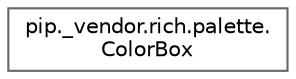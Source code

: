 digraph "Graphical Class Hierarchy"
{
 // LATEX_PDF_SIZE
  bgcolor="transparent";
  edge [fontname=Helvetica,fontsize=10,labelfontname=Helvetica,labelfontsize=10];
  node [fontname=Helvetica,fontsize=10,shape=box,height=0.2,width=0.4];
  rankdir="LR";
  Node0 [id="Node000000",label="pip._vendor.rich.palette.\lColorBox",height=0.2,width=0.4,color="grey40", fillcolor="white", style="filled",URL="$d1/dc1/classpip_1_1__vendor_1_1rich_1_1palette_1_1ColorBox.html",tooltip=" "];
}
